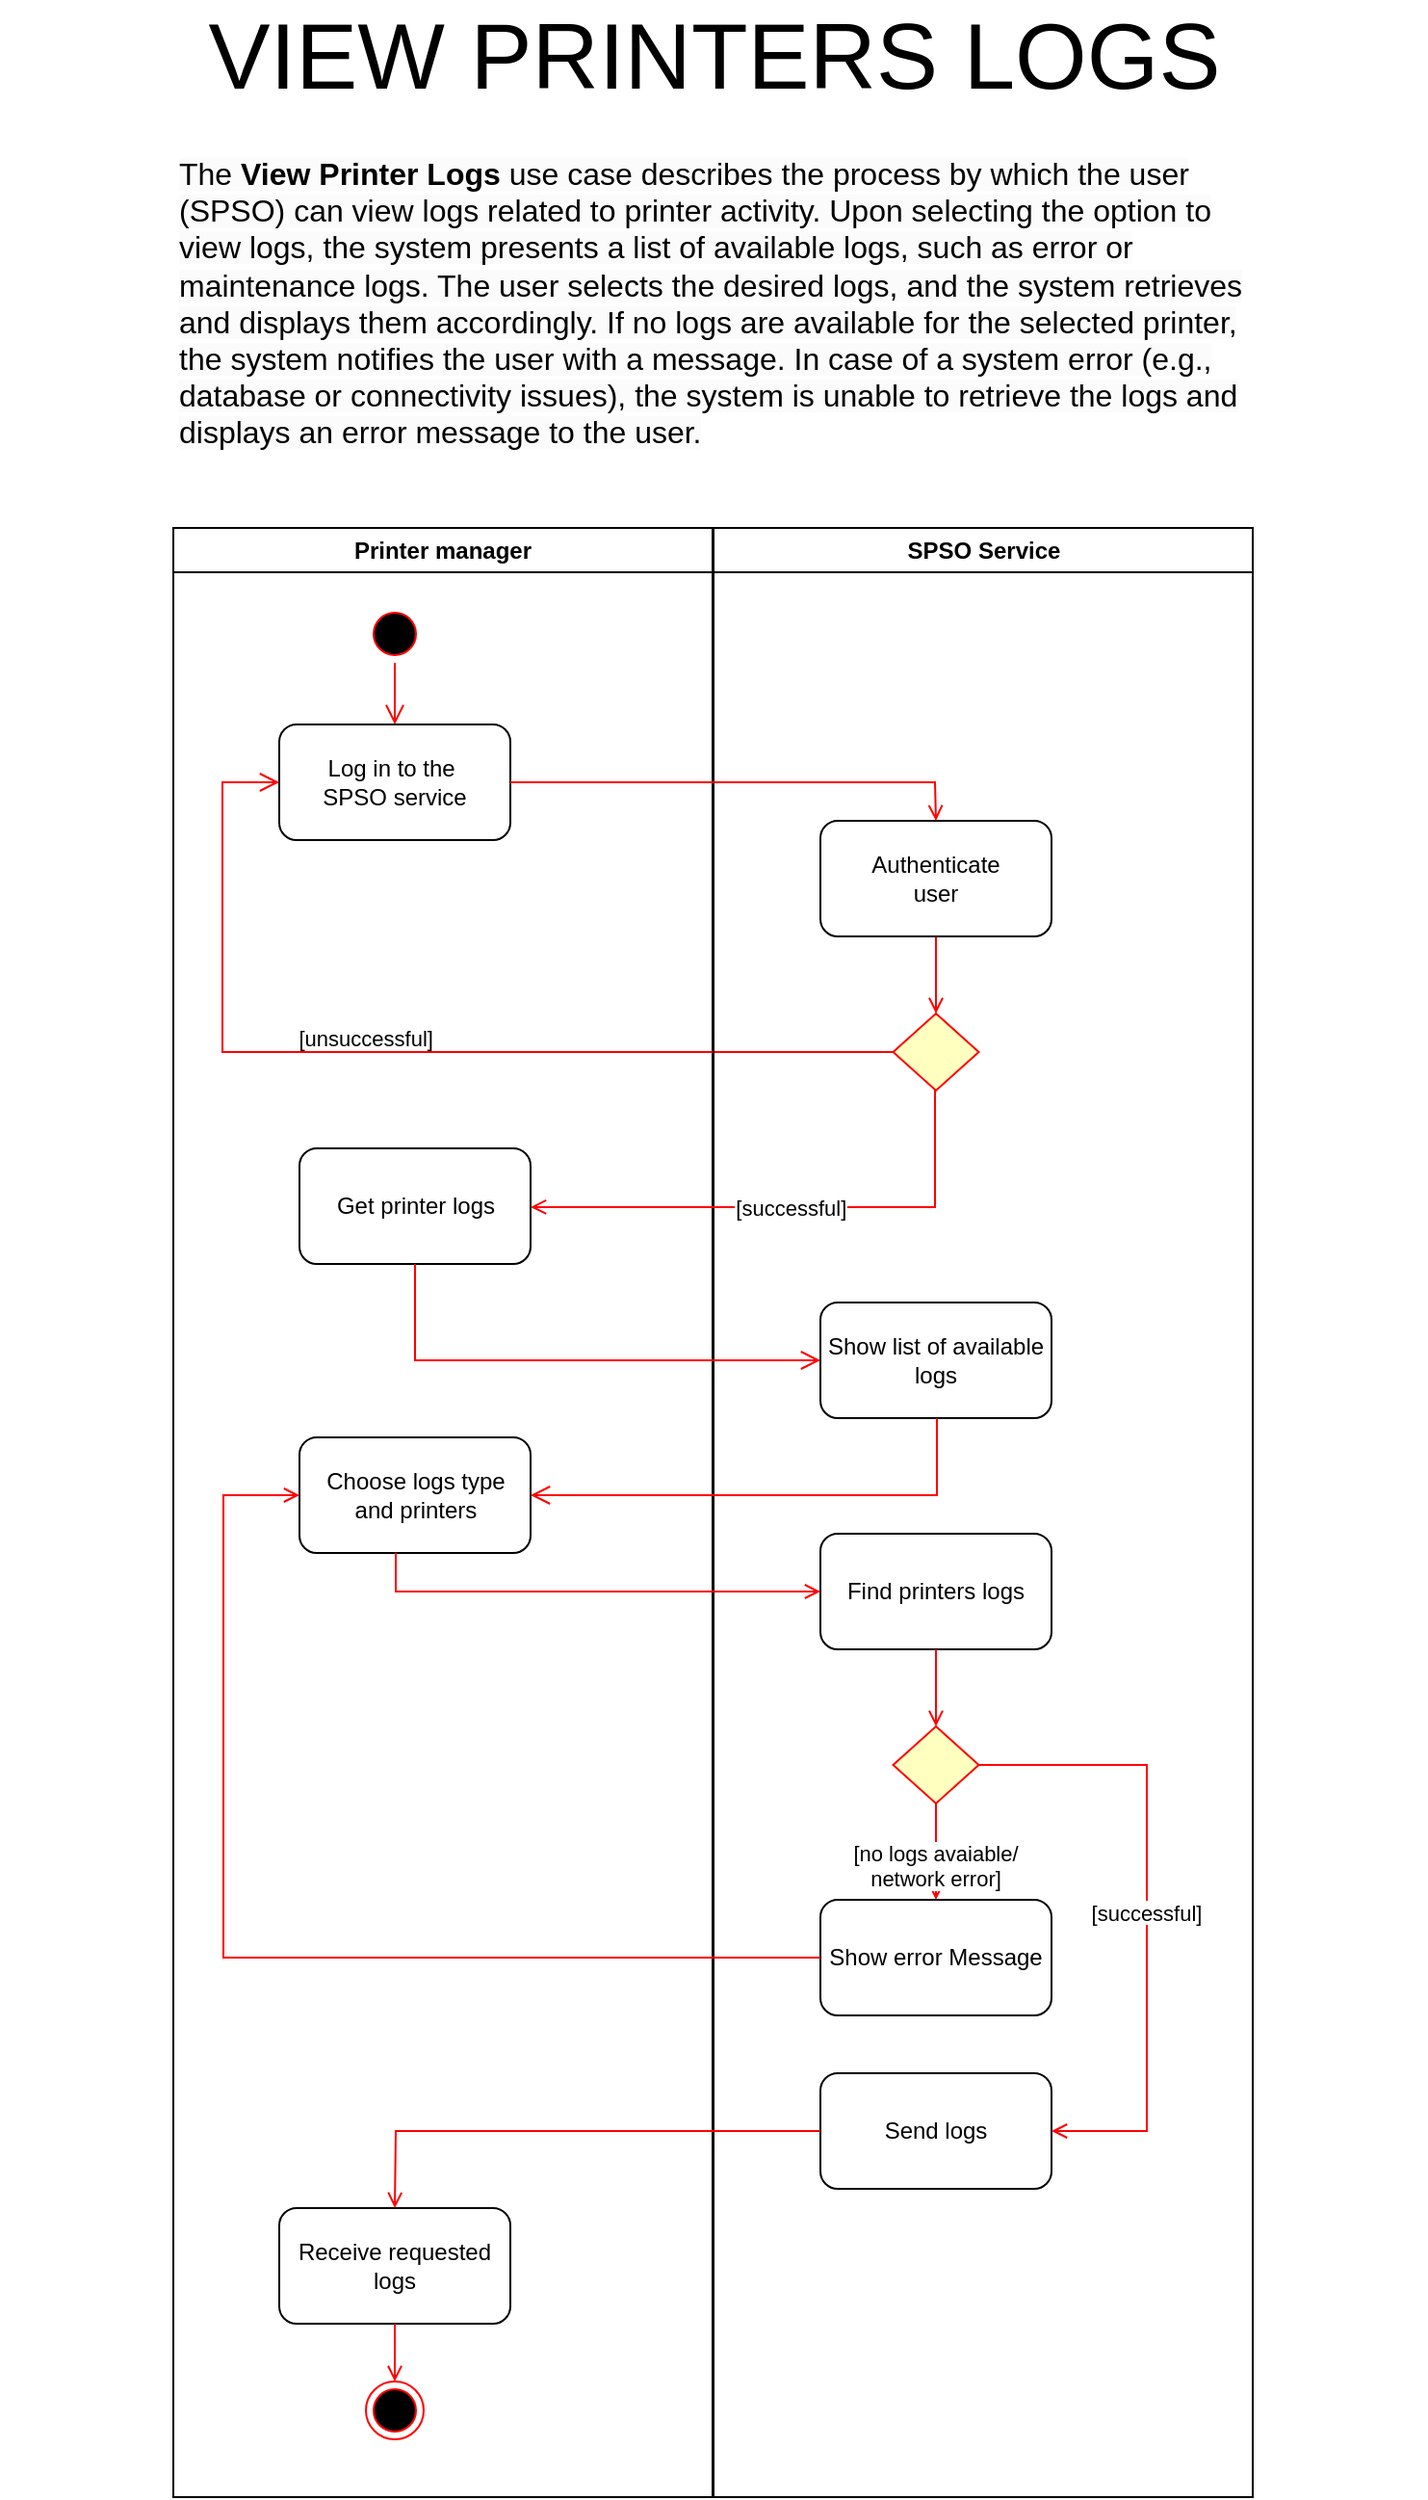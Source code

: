 <mxfile version="24.8.3">
  <diagram name="Page-1" id="Ip_pfHvVdFOnP5QHlF9X">
    <mxGraphModel grid="1" page="1" gridSize="10" guides="1" tooltips="1" connect="1" arrows="1" fold="1" pageScale="1" pageWidth="850" pageHeight="1100" math="0" shadow="0">
      <root>
        <mxCell id="0" />
        <mxCell id="1" parent="0" />
        <mxCell id="hK9BllN227rQkjX-SPo6-1" value="Printer manager" style="swimlane;whiteSpace=wrap" vertex="1" parent="1">
          <mxGeometry x="130" y="290" width="280" height="1022" as="geometry" />
        </mxCell>
        <mxCell id="hK9BllN227rQkjX-SPo6-2" value="" style="ellipse;shape=startState;fillColor=#000000;strokeColor=#ff0000;" vertex="1" parent="hK9BllN227rQkjX-SPo6-1">
          <mxGeometry x="100" y="40" width="30" height="30" as="geometry" />
        </mxCell>
        <mxCell id="hK9BllN227rQkjX-SPo6-3" value="" style="edgeStyle=elbowEdgeStyle;elbow=horizontal;verticalAlign=bottom;endArrow=open;endSize=8;strokeColor=#FF0000;endFill=1;rounded=0" edge="1" parent="hK9BllN227rQkjX-SPo6-1" source="hK9BllN227rQkjX-SPo6-2" target="hK9BllN227rQkjX-SPo6-4">
          <mxGeometry x="100" y="40" as="geometry">
            <mxPoint x="115.5" y="110" as="targetPoint" />
          </mxGeometry>
        </mxCell>
        <mxCell id="hK9BllN227rQkjX-SPo6-4" value="Log in to the&amp;nbsp;&lt;div&gt;SPSO&amp;nbsp;&lt;span style=&quot;background-color: initial;&quot;&gt;service&lt;/span&gt;&lt;/div&gt;" style="rounded=1;whiteSpace=wrap;html=1;" vertex="1" parent="hK9BllN227rQkjX-SPo6-1">
          <mxGeometry x="55" y="102" width="120" height="60" as="geometry" />
        </mxCell>
        <mxCell id="hK9BllN227rQkjX-SPo6-5" value="Choose logs type&lt;div&gt;and printers&lt;/div&gt;" style="rounded=1;whiteSpace=wrap;html=1;" vertex="1" parent="hK9BllN227rQkjX-SPo6-1">
          <mxGeometry x="65.5" y="472" width="120" height="60" as="geometry" />
        </mxCell>
        <mxCell id="hK9BllN227rQkjX-SPo6-7" value="[unsuccessful]" style="edgeStyle=elbowEdgeStyle;elbow=horizontal;align=left;verticalAlign=top;endArrow=open;endSize=8;strokeColor=#FF0000;endFill=1;rounded=0;" edge="1" parent="hK9BllN227rQkjX-SPo6-1">
          <mxGeometry x="0.203" y="-20" relative="1" as="geometry">
            <mxPoint x="55.0" y="132" as="targetPoint" />
            <mxPoint x="373.75" y="272.0" as="sourcePoint" />
            <Array as="points">
              <mxPoint x="25.5" y="202" />
            </Array>
            <mxPoint x="1" as="offset" />
          </mxGeometry>
        </mxCell>
        <mxCell id="hK9BllN227rQkjX-SPo6-8" value="Receive requested&lt;div&gt;logs&lt;/div&gt;" style="rounded=1;whiteSpace=wrap;html=1;" vertex="1" parent="hK9BllN227rQkjX-SPo6-1">
          <mxGeometry x="55" y="872" width="120" height="60" as="geometry" />
        </mxCell>
        <mxCell id="hK9BllN227rQkjX-SPo6-9" value="" style="ellipse;shape=endState;fillColor=#000000;strokeColor=#ff0000" vertex="1" parent="hK9BllN227rQkjX-SPo6-1">
          <mxGeometry x="100" y="962" width="30" height="30" as="geometry" />
        </mxCell>
        <mxCell id="hK9BllN227rQkjX-SPo6-10" value="" style="endArrow=open;strokeColor=#FF0000;endFill=1;rounded=0" edge="1" parent="hK9BllN227rQkjX-SPo6-1" source="hK9BllN227rQkjX-SPo6-8" target="hK9BllN227rQkjX-SPo6-9">
          <mxGeometry relative="1" as="geometry">
            <mxPoint x="115.5" y="902" as="sourcePoint" />
          </mxGeometry>
        </mxCell>
        <mxCell id="hK9BllN227rQkjX-SPo6-52" value="Get printer logs" style="rounded=1;whiteSpace=wrap;html=1;" vertex="1" parent="hK9BllN227rQkjX-SPo6-1">
          <mxGeometry x="65.5" y="322" width="120" height="60" as="geometry" />
        </mxCell>
        <mxCell id="hK9BllN227rQkjX-SPo6-12" value="SPSO Service" style="swimlane;whiteSpace=wrap" vertex="1" parent="1">
          <mxGeometry x="410.5" y="290" width="280" height="1022" as="geometry" />
        </mxCell>
        <mxCell id="hK9BllN227rQkjX-SPo6-13" value="" style="rhombus;fillColor=#ffffc0;strokeColor=#ff0000;" vertex="1" parent="hK9BllN227rQkjX-SPo6-12">
          <mxGeometry x="93.25" y="252" width="44.5" height="40" as="geometry" />
        </mxCell>
        <mxCell id="hK9BllN227rQkjX-SPo6-14" value="" style="endArrow=open;strokeColor=#FF0000;endFill=1;rounded=0" edge="1" parent="hK9BllN227rQkjX-SPo6-12" source="hK9BllN227rQkjX-SPo6-15" target="hK9BllN227rQkjX-SPo6-13">
          <mxGeometry relative="1" as="geometry">
            <mxPoint x="130" y="245" as="sourcePoint" />
          </mxGeometry>
        </mxCell>
        <mxCell id="hK9BllN227rQkjX-SPo6-15" value="Authenticate&lt;div&gt;user&lt;/div&gt;" style="rounded=1;whiteSpace=wrap;html=1;" vertex="1" parent="hK9BllN227rQkjX-SPo6-12">
          <mxGeometry x="55.5" y="152" width="120" height="60" as="geometry" />
        </mxCell>
        <mxCell id="hK9BllN227rQkjX-SPo6-16" style="edgeStyle=none;curved=1;rounded=0;orthogonalLoop=1;jettySize=auto;html=1;exitX=1;exitY=0.5;exitDx=0;exitDy=0;fontSize=12;startSize=8;endSize=8;" edge="1" parent="hK9BllN227rQkjX-SPo6-12" source="hK9BllN227rQkjX-SPo6-13" target="hK9BllN227rQkjX-SPo6-13">
          <mxGeometry relative="1" as="geometry" />
        </mxCell>
        <mxCell id="hK9BllN227rQkjX-SPo6-17" style="edgeStyle=none;curved=1;rounded=0;orthogonalLoop=1;jettySize=auto;html=1;exitX=0;exitY=0.5;exitDx=0;exitDy=0;fontSize=12;startSize=8;endSize=8;" edge="1" parent="hK9BllN227rQkjX-SPo6-12" source="hK9BllN227rQkjX-SPo6-13" target="hK9BllN227rQkjX-SPo6-13">
          <mxGeometry relative="1" as="geometry" />
        </mxCell>
        <mxCell id="hK9BllN227rQkjX-SPo6-18" value="Find printers logs" style="rounded=1;whiteSpace=wrap;html=1;" vertex="1" parent="hK9BllN227rQkjX-SPo6-12">
          <mxGeometry x="55.5" y="522" width="120" height="60" as="geometry" />
        </mxCell>
        <mxCell id="hK9BllN227rQkjX-SPo6-19" value="" style="rhombus;fillColor=#ffffc0;strokeColor=#ff0000;" vertex="1" parent="hK9BllN227rQkjX-SPo6-12">
          <mxGeometry x="93.25" y="622" width="44.5" height="40" as="geometry" />
        </mxCell>
        <mxCell id="hK9BllN227rQkjX-SPo6-20" value="" style="edgeStyle=elbowEdgeStyle;elbow=horizontal;entryX=0.5;entryY=0;strokeColor=#FF0000;endArrow=open;endFill=1;rounded=0;exitX=0.5;exitY=1;exitDx=0;exitDy=0;entryDx=0;entryDy=0;" edge="1" parent="hK9BllN227rQkjX-SPo6-12" source="hK9BllN227rQkjX-SPo6-18" target="hK9BllN227rQkjX-SPo6-19">
          <mxGeometry width="100" height="100" relative="1" as="geometry">
            <mxPoint x="205" y="385" as="sourcePoint" />
            <mxPoint x="255" y="428" as="targetPoint" />
            <Array as="points" />
          </mxGeometry>
        </mxCell>
        <mxCell id="hK9BllN227rQkjX-SPo6-23" value="Send logs" style="rounded=1;whiteSpace=wrap;html=1;" vertex="1" parent="hK9BllN227rQkjX-SPo6-12">
          <mxGeometry x="55.5" y="802" width="120" height="60" as="geometry" />
        </mxCell>
        <mxCell id="hK9BllN227rQkjX-SPo6-34" value="[no logs avaiable/&#xa;network error]" style="endArrow=open;strokeColor=#FF0000;endFill=1;rounded=0;" edge="1" parent="hK9BllN227rQkjX-SPo6-12" source="hK9BllN227rQkjX-SPo6-19" target="hK9BllN227rQkjX-SPo6-24">
          <mxGeometry x="0.287" relative="1" as="geometry">
            <mxPoint x="115" y="612" as="sourcePoint" />
            <mxPoint x="215" y="972.0" as="targetPoint" />
            <Array as="points" />
            <mxPoint as="offset" />
          </mxGeometry>
        </mxCell>
        <mxCell id="hK9BllN227rQkjX-SPo6-35" value="[successful]" style="endArrow=open;strokeColor=#FF0000;endFill=1;rounded=0;" edge="1" parent="hK9BllN227rQkjX-SPo6-12" source="hK9BllN227rQkjX-SPo6-19" target="hK9BllN227rQkjX-SPo6-23">
          <mxGeometry relative="1" as="geometry">
            <mxPoint x="225" y="742" as="sourcePoint" />
            <mxPoint x="420.5" y="732" as="targetPoint" />
            <Array as="points">
              <mxPoint x="225" y="642" />
              <mxPoint x="225" y="832" />
            </Array>
          </mxGeometry>
        </mxCell>
        <mxCell id="hK9BllN227rQkjX-SPo6-45" value="Show list of available&lt;div&gt;logs&lt;/div&gt;" style="rounded=1;whiteSpace=wrap;html=1;" vertex="1" parent="hK9BllN227rQkjX-SPo6-12">
          <mxGeometry x="55.5" y="402" width="120" height="60" as="geometry" />
        </mxCell>
        <mxCell id="hK9BllN227rQkjX-SPo6-24" value="Show error Message" style="rounded=1;whiteSpace=wrap;html=1;" vertex="1" parent="hK9BllN227rQkjX-SPo6-12">
          <mxGeometry x="55.5" y="712" width="120" height="60" as="geometry" />
        </mxCell>
        <mxCell id="hK9BllN227rQkjX-SPo6-29" value="" style="endArrow=open;strokeColor=#FF0000;endFill=1;rounded=0;entryX=0.5;entryY=0;entryDx=0;entryDy=0;" edge="1" parent="1" source="hK9BllN227rQkjX-SPo6-4" target="hK9BllN227rQkjX-SPo6-15">
          <mxGeometry relative="1" as="geometry">
            <mxPoint x="245" y="450" as="sourcePoint" />
            <mxPoint x="245" y="622" as="targetPoint" />
            <Array as="points">
              <mxPoint x="525.5" y="422" />
            </Array>
          </mxGeometry>
        </mxCell>
        <mxCell id="hK9BllN227rQkjX-SPo6-36" value="" style="endArrow=open;strokeColor=#FF0000;endFill=1;rounded=0;exitX=0;exitY=0.5;exitDx=0;exitDy=0;entryX=0.5;entryY=0;entryDx=0;entryDy=0;" edge="1" parent="1" source="hK9BllN227rQkjX-SPo6-23" target="hK9BllN227rQkjX-SPo6-8">
          <mxGeometry relative="1" as="geometry">
            <mxPoint x="255.5" y="1202" as="sourcePoint" />
            <mxPoint x="255" y="1262" as="targetPoint" />
            <Array as="points">
              <mxPoint x="245.5" y="1122" />
            </Array>
          </mxGeometry>
        </mxCell>
        <mxCell id="hK9BllN227rQkjX-SPo6-6" value="" style="edgeStyle=elbowEdgeStyle;elbow=horizontal;strokeColor=#FF0000;endArrow=open;endFill=1;rounded=0;exitX=0;exitY=0.5;exitDx=0;exitDy=0;entryX=0;entryY=0.5;entryDx=0;entryDy=0;" edge="1" parent="1" source="hK9BllN227rQkjX-SPo6-24" target="hK9BllN227rQkjX-SPo6-5">
          <mxGeometry x="-0.874" width="100" height="100" relative="1" as="geometry">
            <mxPoint x="503.25" y="802" as="sourcePoint" />
            <mxPoint x="194.5" y="422" as="targetPoint" />
            <Array as="points">
              <mxPoint x="156" y="722" />
            </Array>
            <mxPoint as="offset" />
          </mxGeometry>
        </mxCell>
        <mxCell id="hK9BllN227rQkjX-SPo6-51" value="&lt;font style=&quot;font-size: 48px;&quot;&gt;VIEW PRINTERS LOGS&lt;/font&gt;" style="text;html=1;align=center;verticalAlign=middle;whiteSpace=wrap;rounded=0;fontSize=16;" vertex="1" parent="1">
          <mxGeometry x="40.5" y="30" width="740" height="30" as="geometry" />
        </mxCell>
        <mxCell id="hK9BllN227rQkjX-SPo6-31" value="" style="edgeStyle=elbowEdgeStyle;elbow=horizontal;strokeColor=#FF0000;endArrow=open;endFill=1;rounded=0;" edge="1" parent="1" source="hK9BllN227rQkjX-SPo6-5" target="hK9BllN227rQkjX-SPo6-18">
          <mxGeometry width="100" height="100" relative="1" as="geometry">
            <mxPoint x="245.5" y="812" as="sourcePoint" />
            <mxPoint x="466" y="842" as="targetPoint" />
            <Array as="points">
              <mxPoint x="245.5" y="842" />
            </Array>
          </mxGeometry>
        </mxCell>
        <mxCell id="hK9BllN227rQkjX-SPo6-30" value="[successful]" style="edgeStyle=elbowEdgeStyle;elbow=horizontal;strokeColor=#FF0000;endArrow=open;endFill=1;rounded=0;" edge="1" parent="1" source="hK9BllN227rQkjX-SPo6-13" target="hK9BllN227rQkjX-SPo6-52">
          <mxGeometry width="100" height="100" relative="1" as="geometry">
            <mxPoint x="525.5" y="612.001" as="sourcePoint" />
            <mxPoint x="315.5" y="642.45" as="targetPoint" />
            <Array as="points">
              <mxPoint x="525.5" y="642.45" />
            </Array>
          </mxGeometry>
        </mxCell>
        <mxCell id="hK9BllN227rQkjX-SPo6-53" value="" style="edgeStyle=elbowEdgeStyle;elbow=horizontal;verticalAlign=bottom;endArrow=open;endSize=8;strokeColor=#FF0000;endFill=1;rounded=0" edge="1" parent="1" source="hK9BllN227rQkjX-SPo6-52" target="hK9BllN227rQkjX-SPo6-45">
          <mxGeometry x="100" y="40" as="geometry">
            <mxPoint x="255" y="402" as="targetPoint" />
            <mxPoint x="255" y="370" as="sourcePoint" />
            <Array as="points">
              <mxPoint x="255.5" y="682" />
            </Array>
          </mxGeometry>
        </mxCell>
        <mxCell id="hK9BllN227rQkjX-SPo6-54" value="" style="edgeStyle=elbowEdgeStyle;elbow=horizontal;verticalAlign=bottom;endArrow=open;endSize=8;strokeColor=#FF0000;endFill=1;rounded=0" edge="1" parent="1" source="hK9BllN227rQkjX-SPo6-45" target="hK9BllN227rQkjX-SPo6-5">
          <mxGeometry x="100" y="40" as="geometry">
            <mxPoint x="476.5" y="732" as="targetPoint" />
            <mxPoint x="265.5" y="682" as="sourcePoint" />
            <Array as="points">
              <mxPoint x="526.5" y="792" />
            </Array>
          </mxGeometry>
        </mxCell>
        <mxCell id="FFt9oyC2_za5M7_4qHPm-1" value="&lt;span style=&quot;color: rgb(0, 0, 0); font-family: Helvetica; font-size: 16px; font-style: normal; font-variant-ligatures: normal; font-variant-caps: normal; font-weight: 400; letter-spacing: normal; orphans: 2; text-align: justify; text-indent: 0px; text-transform: none; widows: 2; word-spacing: 0px; -webkit-text-stroke-width: 0px; white-space: normal; background-color: rgb(251, 251, 251); text-decoration-thickness: initial; text-decoration-style: initial; text-decoration-color: initial; display: inline !important; float: none;&quot;&gt;The&lt;span&gt;&amp;nbsp;&lt;/span&gt;&lt;/span&gt;&lt;strong style=&quot;forced-color-adjust: none; color: rgb(0, 0, 0); font-family: Helvetica; font-size: 16px; font-style: normal; font-variant-ligatures: normal; font-variant-caps: normal; letter-spacing: normal; orphans: 2; text-align: justify; text-indent: 0px; text-transform: none; widows: 2; word-spacing: 0px; -webkit-text-stroke-width: 0px; white-space: normal; background-color: rgb(251, 251, 251); text-decoration-thickness: initial; text-decoration-style: initial; text-decoration-color: initial;&quot;&gt;View Printer Logs&lt;/strong&gt;&lt;span style=&quot;color: rgb(0, 0, 0); font-family: Helvetica; font-size: 16px; font-style: normal; font-variant-ligatures: normal; font-variant-caps: normal; font-weight: 400; letter-spacing: normal; orphans: 2; text-align: justify; text-indent: 0px; text-transform: none; widows: 2; word-spacing: 0px; -webkit-text-stroke-width: 0px; white-space: normal; background-color: rgb(251, 251, 251); text-decoration-thickness: initial; text-decoration-style: initial; text-decoration-color: initial; display: inline !important; float: none;&quot;&gt;&lt;span&gt;&amp;nbsp;&lt;/span&gt;use case describes the process by which the user (SPSO) can view logs related to printer activity. Upon selecting the option to view logs, the system presents a list of available logs, such as error or maintenance logs. The user selects the desired logs, and the system retrieves and displays them accordingly. If no logs are available for the selected printer, the system notifies the user with a message. In case of a system error (e.g., database or connectivity issues), the system is unable to retrieve the logs and displays an error message to the user.&lt;/span&gt;" style="text;whiteSpace=wrap;html=1;" vertex="1" parent="1">
          <mxGeometry x="130.5" y="90" width="560" height="180" as="geometry" />
        </mxCell>
      </root>
    </mxGraphModel>
  </diagram>
</mxfile>
